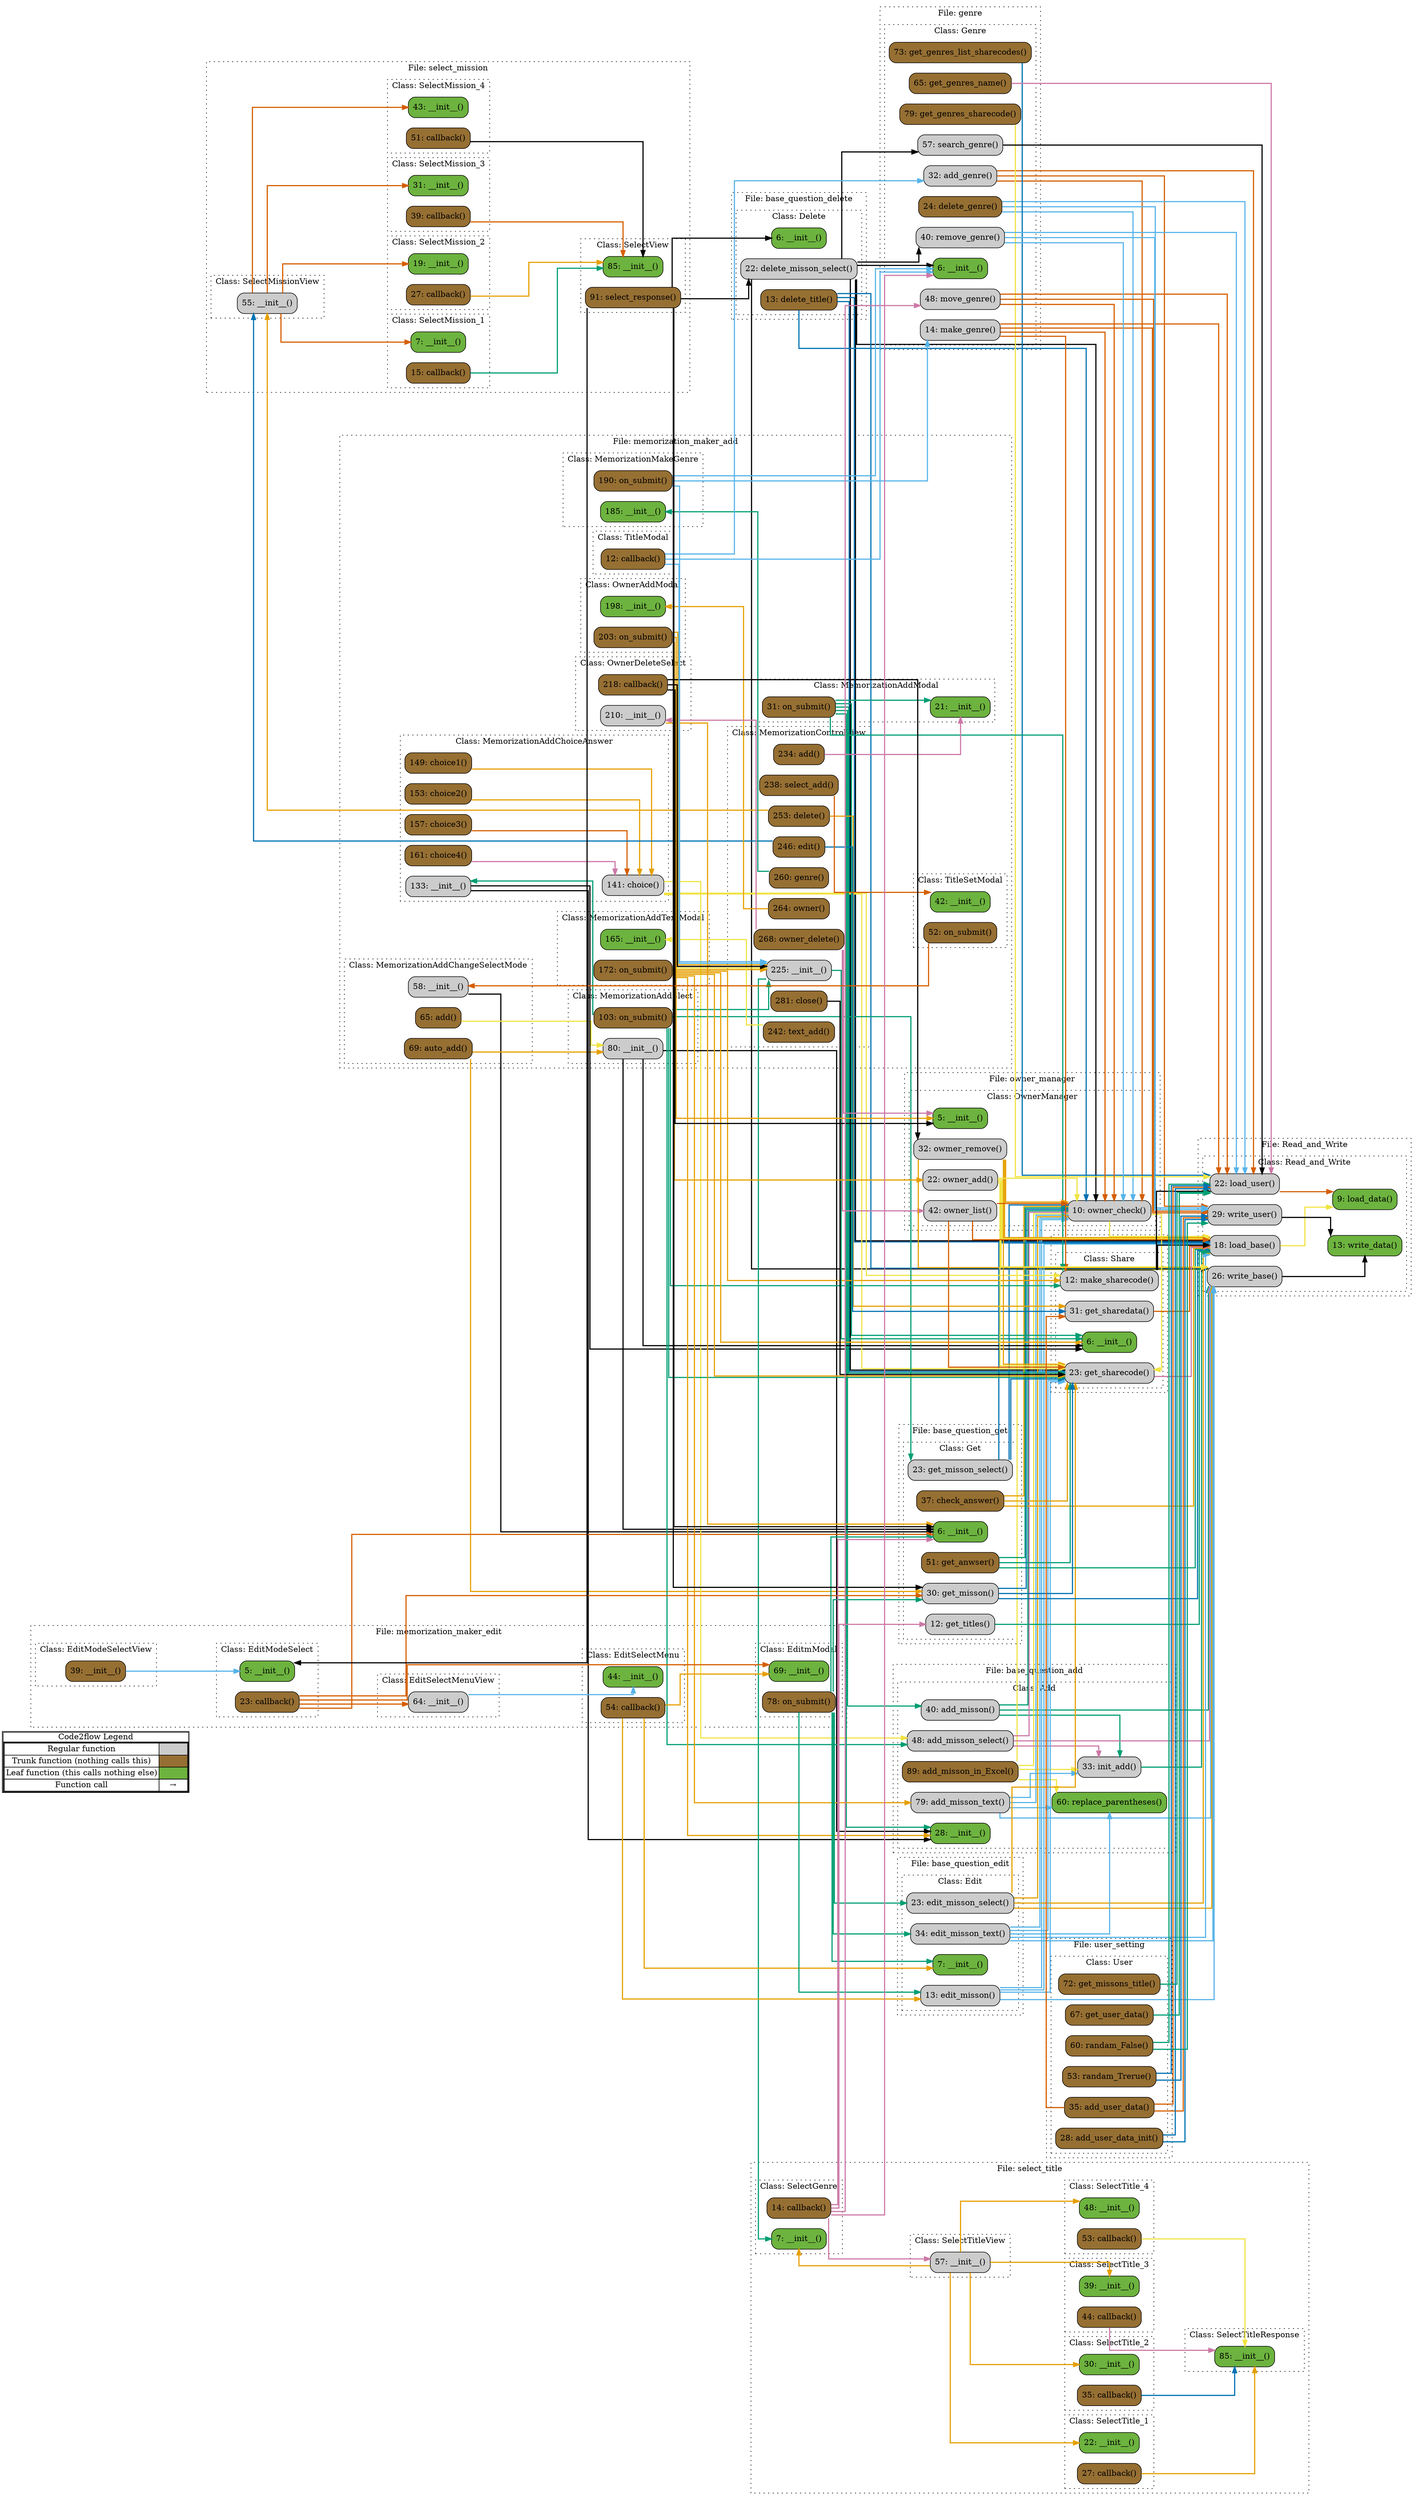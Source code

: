 digraph G {
concentrate=true;
splines="ortho";
rankdir="LR";
subgraph legend{
    rank = min;
    label = "legend";
    Legend [shape=none, margin=0, label = <
        <table cellspacing="0" cellpadding="0" border="1"><tr><td>Code2flow Legend</td></tr><tr><td>
        <table cellspacing="0">
        <tr><td>Regular function</td><td width="50px" bgcolor='#cccccc'></td></tr>
        <tr><td>Trunk function (nothing calls this)</td><td bgcolor='#966F33'></td></tr>
        <tr><td>Leaf function (this calls nothing else)</td><td bgcolor='#6db33f'></td></tr>
        <tr><td>Function call</td><td><font color='black'>&#8594;</font></td></tr>
        </table></td></tr></table>
        >];
}node_6318a224 [label="18: load_base()" name="Read_and_Write::Read_and_Write.load_base" shape="rect" style="rounded,filled" fillcolor="#cccccc" ];
node_fdde7a26 [label="9: load_data()" name="Read_and_Write::Read_and_Write.load_data" shape="rect" style="rounded,filled" fillcolor="#6db33f" ];
node_65ef0396 [label="22: load_user()" name="Read_and_Write::Read_and_Write.load_user" shape="rect" style="rounded,filled" fillcolor="#cccccc" ];
node_926b9bd0 [label="26: write_base()" name="Read_and_Write::Read_and_Write.write_base" shape="rect" style="rounded,filled" fillcolor="#cccccc" ];
node_fdb1b717 [label="13: write_data()" name="Read_and_Write::Read_and_Write.write_data" shape="rect" style="rounded,filled" fillcolor="#6db33f" ];
node_5dbedc28 [label="29: write_user()" name="Read_and_Write::Read_and_Write.write_user" shape="rect" style="rounded,filled" fillcolor="#cccccc" ];
node_e054c6c1 [label="28: __init__()" name="base_question_add::Add.__init__" shape="rect" style="rounded,filled" fillcolor="#6db33f" ];
node_6854b73b [label="40: add_misson()" name="base_question_add::Add.add_misson" shape="rect" style="rounded,filled" fillcolor="#cccccc" ];
node_0a760604 [label="89: add_misson_in_Excel()" name="base_question_add::Add.add_misson_in_Excel" shape="rect" style="rounded,filled" fillcolor="#966F33" ];
node_38c5194f [label="48: add_misson_select()" name="base_question_add::Add.add_misson_select" shape="rect" style="rounded,filled" fillcolor="#cccccc" ];
node_ee6ce812 [label="79: add_misson_text()" name="base_question_add::Add.add_misson_text" shape="rect" style="rounded,filled" fillcolor="#cccccc" ];
node_62334253 [label="33: init_add()" name="base_question_add::Add.init_add" shape="rect" style="rounded,filled" fillcolor="#cccccc" ];
node_9b5f3f89 [label="60: replace_parentheses()" name="base_question_add::Add.replace_parentheses" shape="rect" style="rounded,filled" fillcolor="#6db33f" ];
node_058c292b [label="6: __init__()" name="base_question_delete::Delete.__init__" shape="rect" style="rounded,filled" fillcolor="#6db33f" ];
node_c513c588 [label="22: delete_misson_select()" name="base_question_delete::Delete.delete_misson_select" shape="rect" style="rounded,filled" fillcolor="#cccccc" ];
node_0c520ce5 [label="13: delete_title()" name="base_question_delete::Delete.delete_title" shape="rect" style="rounded,filled" fillcolor="#966F33" ];
node_91a5f71a [label="7: __init__()" name="base_question_edit::Edit.__init__" shape="rect" style="rounded,filled" fillcolor="#6db33f" ];
node_b7b90652 [label="13: edit_misson()" name="base_question_edit::Edit.edit_misson" shape="rect" style="rounded,filled" fillcolor="#cccccc" ];
node_3053cf61 [label="23: edit_misson_select()" name="base_question_edit::Edit.edit_misson_select" shape="rect" style="rounded,filled" fillcolor="#cccccc" ];
node_0ce40a72 [label="34: edit_misson_text()" name="base_question_edit::Edit.edit_misson_text" shape="rect" style="rounded,filled" fillcolor="#cccccc" ];
node_8536e42d [label="6: __init__()" name="base_question_get::Get.__init__" shape="rect" style="rounded,filled" fillcolor="#6db33f" ];
node_0f38f521 [label="37: check_answer()" name="base_question_get::Get.check_answer" shape="rect" style="rounded,filled" fillcolor="#966F33" ];
node_a0d5f8eb [label="51: get_anwser()" name="base_question_get::Get.get_anwser" shape="rect" style="rounded,filled" fillcolor="#966F33" ];
node_8d9053d5 [label="30: get_misson()" name="base_question_get::Get.get_misson" shape="rect" style="rounded,filled" fillcolor="#cccccc" ];
node_bc00673d [label="23: get_misson_select()" name="base_question_get::Get.get_misson_select" shape="rect" style="rounded,filled" fillcolor="#cccccc" ];
node_0bdff853 [label="12: get_titles()" name="base_question_get::Get.get_titles" shape="rect" style="rounded,filled" fillcolor="#cccccc" ];
node_5b934b40 [label="6: __init__()" name="genre::Genre.__init__" shape="rect" style="rounded,filled" fillcolor="#6db33f" ];
node_334c3e8e [label="32: add_genre()" name="genre::Genre.add_genre" shape="rect" style="rounded,filled" fillcolor="#cccccc" ];
node_131f1482 [label="24: delete_genre()" name="genre::Genre.delete_genre" shape="rect" style="rounded,filled" fillcolor="#966F33" ];
node_2b21f885 [label="73: get_genres_list_sharecodes()" name="genre::Genre.get_genres_list_sharecodes" shape="rect" style="rounded,filled" fillcolor="#966F33" ];
node_341e5b9f [label="65: get_genres_name()" name="genre::Genre.get_genres_name" shape="rect" style="rounded,filled" fillcolor="#966F33" ];
node_79b8c17c [label="79: get_genres_sharecode()" name="genre::Genre.get_genres_sharecode" shape="rect" style="rounded,filled" fillcolor="#966F33" ];
node_378c52be [label="14: make_genre()" name="genre::Genre.make_genre" shape="rect" style="rounded,filled" fillcolor="#cccccc" ];
node_668de1f6 [label="48: move_genre()" name="genre::Genre.move_genre" shape="rect" style="rounded,filled" fillcolor="#cccccc" ];
node_ff78a212 [label="40: remove_genre()" name="genre::Genre.remove_genre" shape="rect" style="rounded,filled" fillcolor="#cccccc" ];
node_94c795d8 [label="57: search_genre()" name="genre::Genre.search_genre" shape="rect" style="rounded,filled" fillcolor="#cccccc" ];
node_31d0fa38 [label="58: __init__()" name="memorization_maker_add::MemorizationAddChangeSelectMode.__init__" shape="rect" style="rounded,filled" fillcolor="#cccccc" ];
node_4600fb74 [label="65: add()" name="memorization_maker_add::MemorizationAddChangeSelectMode.add" shape="rect" style="rounded,filled" fillcolor="#966F33" ];
node_999fc4f1 [label="69: auto_add()" name="memorization_maker_add::MemorizationAddChangeSelectMode.auto_add" shape="rect" style="rounded,filled" fillcolor="#966F33" ];
node_49ef1ab8 [label="133: __init__()" name="memorization_maker_add::MemorizationAddChoiceAnswer.__init__" shape="rect" style="rounded,filled" fillcolor="#cccccc" ];
node_d1eee6e4 [label="141: choice()" name="memorization_maker_add::MemorizationAddChoiceAnswer.choice" shape="rect" style="rounded,filled" fillcolor="#cccccc" ];
node_7d20c619 [label="149: choice1()" name="memorization_maker_add::MemorizationAddChoiceAnswer.choice1" shape="rect" style="rounded,filled" fillcolor="#966F33" ];
node_107ce499 [label="153: choice2()" name="memorization_maker_add::MemorizationAddChoiceAnswer.choice2" shape="rect" style="rounded,filled" fillcolor="#966F33" ];
node_60ba2b7e [label="157: choice3()" name="memorization_maker_add::MemorizationAddChoiceAnswer.choice3" shape="rect" style="rounded,filled" fillcolor="#966F33" ];
node_b712f07f [label="161: choice4()" name="memorization_maker_add::MemorizationAddChoiceAnswer.choice4" shape="rect" style="rounded,filled" fillcolor="#966F33" ];
node_575c21dc [label="21: __init__()" name="memorization_maker_add::MemorizationAddModal.__init__" shape="rect" style="rounded,filled" fillcolor="#6db33f" ];
node_8cf5da5b [label="31: on_submit()" name="memorization_maker_add::MemorizationAddModal.on_submit" shape="rect" style="rounded,filled" fillcolor="#966F33" ];
node_f494e9a0 [label="80: __init__()" name="memorization_maker_add::MemorizationAddSlect.__init__" shape="rect" style="rounded,filled" fillcolor="#cccccc" ];
node_96ea79f3 [label="103: on_submit()" name="memorization_maker_add::MemorizationAddSlect.on_submit" shape="rect" style="rounded,filled" fillcolor="#966F33" ];
node_673c2164 [label="165: __init__()" name="memorization_maker_add::MemorizationAddTextModal.__init__" shape="rect" style="rounded,filled" fillcolor="#6db33f" ];
node_82bef8e1 [label="172: on_submit()" name="memorization_maker_add::MemorizationAddTextModal.on_submit" shape="rect" style="rounded,filled" fillcolor="#966F33" ];
node_8246bd93 [label="225: __init__()" name="memorization_maker_add::MemorizationControlView.__init__" shape="rect" style="rounded,filled" fillcolor="#cccccc" ];
node_4b737ef7 [label="234: add()" name="memorization_maker_add::MemorizationControlView.add" shape="rect" style="rounded,filled" fillcolor="#966F33" ];
node_4029bc18 [label="281: close()" name="memorization_maker_add::MemorizationControlView.close" shape="rect" style="rounded,filled" fillcolor="#966F33" ];
node_52b26a39 [label="253: delete()" name="memorization_maker_add::MemorizationControlView.delete" shape="rect" style="rounded,filled" fillcolor="#966F33" ];
node_68bd284d [label="246: edit()" name="memorization_maker_add::MemorizationControlView.edit" shape="rect" style="rounded,filled" fillcolor="#966F33" ];
node_47c2cd9b [label="260: genre()" name="memorization_maker_add::MemorizationControlView.genre" shape="rect" style="rounded,filled" fillcolor="#966F33" ];
node_022b18e1 [label="264: owner()" name="memorization_maker_add::MemorizationControlView.owner" shape="rect" style="rounded,filled" fillcolor="#966F33" ];
node_38ba1a47 [label="268: owner_delete()" name="memorization_maker_add::MemorizationControlView.owner_delete" shape="rect" style="rounded,filled" fillcolor="#966F33" ];
node_fdfd3bde [label="238: select_add()" name="memorization_maker_add::MemorizationControlView.select_add" shape="rect" style="rounded,filled" fillcolor="#966F33" ];
node_ba539aa4 [label="242: text_add()" name="memorization_maker_add::MemorizationControlView.text_add" shape="rect" style="rounded,filled" fillcolor="#966F33" ];
node_8045e53e [label="185: __init__()" name="memorization_maker_add::MemorizationMakeGenre.__init__" shape="rect" style="rounded,filled" fillcolor="#6db33f" ];
node_ff9465aa [label="190: on_submit()" name="memorization_maker_add::MemorizationMakeGenre.on_submit" shape="rect" style="rounded,filled" fillcolor="#966F33" ];
node_07821387 [label="198: __init__()" name="memorization_maker_add::OwnerAddModal.__init__" shape="rect" style="rounded,filled" fillcolor="#6db33f" ];
node_f5d0e4e1 [label="203: on_submit()" name="memorization_maker_add::OwnerAddModal.on_submit" shape="rect" style="rounded,filled" fillcolor="#966F33" ];
node_87022439 [label="210: __init__()" name="memorization_maker_add::OwnerDeleteSelect.__init__" shape="rect" style="rounded,filled" fillcolor="#cccccc" ];
node_0397eca0 [label="218: callback()" name="memorization_maker_add::OwnerDeleteSelect.callback" shape="rect" style="rounded,filled" fillcolor="#966F33" ];
node_641620a2 [label="12: callback()" name="memorization_maker_add::TitleModal.callback" shape="rect" style="rounded,filled" fillcolor="#966F33" ];
node_f9173107 [label="42: __init__()" name="memorization_maker_add::TitleSetModal.__init__" shape="rect" style="rounded,filled" fillcolor="#6db33f" ];
node_d2fa5256 [label="52: on_submit()" name="memorization_maker_add::TitleSetModal.on_submit" shape="rect" style="rounded,filled" fillcolor="#966F33" ];
node_b142d426 [label="5: __init__()" name="memorization_maker_edit::EditModeSelect.__init__" shape="rect" style="rounded,filled" fillcolor="#6db33f" ];
node_459dadde [label="23: callback()" name="memorization_maker_edit::EditModeSelect.callback" shape="rect" style="rounded,filled" fillcolor="#966F33" ];
node_548f0a82 [label="39: __init__()" name="memorization_maker_edit::EditModeSelectView.__init__" shape="rect" style="rounded,filled" fillcolor="#966F33" ];
node_805964db [label="44: __init__()" name="memorization_maker_edit::EditSelectMenu.__init__" shape="rect" style="rounded,filled" fillcolor="#6db33f" ];
node_742a4011 [label="54: callback()" name="memorization_maker_edit::EditSelectMenu.callback" shape="rect" style="rounded,filled" fillcolor="#966F33" ];
node_0688b9f2 [label="64: __init__()" name="memorization_maker_edit::EditSelectMenuView.__init__" shape="rect" style="rounded,filled" fillcolor="#cccccc" ];
node_903db730 [label="69: __init__()" name="memorization_maker_edit::EditmModal.__init__" shape="rect" style="rounded,filled" fillcolor="#6db33f" ];
node_76c541d3 [label="78: on_submit()" name="memorization_maker_edit::EditmModal.on_submit" shape="rect" style="rounded,filled" fillcolor="#966F33" ];
node_89d47b7a [label="5: __init__()" name="owner_manager::OwnerManager.__init__" shape="rect" style="rounded,filled" fillcolor="#6db33f" ];
node_da1ea059 [label="32: owmer_remove()" name="owner_manager::OwnerManager.owmer_remove" shape="rect" style="rounded,filled" fillcolor="#cccccc" ];
node_4766bd0c [label="22: owner_add()" name="owner_manager::OwnerManager.owner_add" shape="rect" style="rounded,filled" fillcolor="#cccccc" ];
node_a123592c [label="10: owner_check()" name="owner_manager::OwnerManager.owner_check" shape="rect" style="rounded,filled" fillcolor="#cccccc" ];
node_94e8b21e [label="42: owner_list()" name="owner_manager::OwnerManager.owner_list" shape="rect" style="rounded,filled" fillcolor="#cccccc" ];
node_51b1ca5e [label="55: __init__()" name="select_mission::SelectMissionView.__init__" shape="rect" style="rounded,filled" fillcolor="#cccccc" ];
node_31647c80 [label="7: __init__()" name="select_mission::SelectMission_1.__init__" shape="rect" style="rounded,filled" fillcolor="#6db33f" ];
node_c054141b [label="15: callback()" name="select_mission::SelectMission_1.callback" shape="rect" style="rounded,filled" fillcolor="#966F33" ];
node_8e99d826 [label="19: __init__()" name="select_mission::SelectMission_2.__init__" shape="rect" style="rounded,filled" fillcolor="#6db33f" ];
node_99960701 [label="27: callback()" name="select_mission::SelectMission_2.callback" shape="rect" style="rounded,filled" fillcolor="#966F33" ];
node_39bb521d [label="31: __init__()" name="select_mission::SelectMission_3.__init__" shape="rect" style="rounded,filled" fillcolor="#6db33f" ];
node_ffadecd6 [label="39: callback()" name="select_mission::SelectMission_3.callback" shape="rect" style="rounded,filled" fillcolor="#966F33" ];
node_84dd1f82 [label="43: __init__()" name="select_mission::SelectMission_4.__init__" shape="rect" style="rounded,filled" fillcolor="#6db33f" ];
node_951bc6d0 [label="51: callback()" name="select_mission::SelectMission_4.callback" shape="rect" style="rounded,filled" fillcolor="#966F33" ];
node_49b37324 [label="85: __init__()" name="select_mission::SelectView.__init__" shape="rect" style="rounded,filled" fillcolor="#6db33f" ];
node_89d01410 [label="91: select_response()" name="select_mission::SelectView.select_response" shape="rect" style="rounded,filled" fillcolor="#966F33" ];
node_579fc986 [label="7: __init__()" name="select_title::SelectGenre.__init__" shape="rect" style="rounded,filled" fillcolor="#6db33f" ];
node_f56bd447 [label="14: callback()" name="select_title::SelectGenre.callback" shape="rect" style="rounded,filled" fillcolor="#966F33" ];
node_09e12c0f [label="85: __init__()" name="select_title::SelectTitleResponse.__init__" shape="rect" style="rounded,filled" fillcolor="#6db33f" ];
node_b3755aa9 [label="57: __init__()" name="select_title::SelectTitleView.__init__" shape="rect" style="rounded,filled" fillcolor="#cccccc" ];
node_9b655d86 [label="22: __init__()" name="select_title::SelectTitle_1.__init__" shape="rect" style="rounded,filled" fillcolor="#6db33f" ];
node_0719ec41 [label="27: callback()" name="select_title::SelectTitle_1.callback" shape="rect" style="rounded,filled" fillcolor="#966F33" ];
node_4eb0be07 [label="30: __init__()" name="select_title::SelectTitle_2.__init__" shape="rect" style="rounded,filled" fillcolor="#6db33f" ];
node_6322b3cd [label="35: callback()" name="select_title::SelectTitle_2.callback" shape="rect" style="rounded,filled" fillcolor="#966F33" ];
node_7c157823 [label="39: __init__()" name="select_title::SelectTitle_3.__init__" shape="rect" style="rounded,filled" fillcolor="#6db33f" ];
node_8c65612f [label="44: callback()" name="select_title::SelectTitle_3.callback" shape="rect" style="rounded,filled" fillcolor="#966F33" ];
node_aebde5d0 [label="48: __init__()" name="select_title::SelectTitle_4.__init__" shape="rect" style="rounded,filled" fillcolor="#6db33f" ];
node_2efc9b3c [label="53: callback()" name="select_title::SelectTitle_4.callback" shape="rect" style="rounded,filled" fillcolor="#966F33" ];
node_bc57a72a [label="6: __init__()" name="share::Share.__init__" shape="rect" style="rounded,filled" fillcolor="#6db33f" ];
node_952e568f [label="23: get_sharecode()" name="share::Share.get_sharecode" shape="rect" style="rounded,filled" fillcolor="#cccccc" ];
node_8d967f6e [label="31: get_sharedata()" name="share::Share.get_sharedata" shape="rect" style="rounded,filled" fillcolor="#cccccc" ];
node_2f293168 [label="12: make_sharecode()" name="share::Share.make_sharecode" shape="rect" style="rounded,filled" fillcolor="#cccccc" ];
node_2da58f36 [label="35: add_user_data()" name="user_setting::User.add_user_data" shape="rect" style="rounded,filled" fillcolor="#966F33" ];
node_8626ae75 [label="28: add_user_data_init()" name="user_setting::User.add_user_data_init" shape="rect" style="rounded,filled" fillcolor="#966F33" ];
node_b9bc5bd3 [label="72: get_missons_title()" name="user_setting::User.get_missons_title" shape="rect" style="rounded,filled" fillcolor="#966F33" ];
node_48725463 [label="67: get_user_data()" name="user_setting::User.get_user_data" shape="rect" style="rounded,filled" fillcolor="#966F33" ];
node_589d243b [label="60: randam_False()" name="user_setting::User.randam_False" shape="rect" style="rounded,filled" fillcolor="#966F33" ];
node_f7de47b5 [label="53: randam_Trerue()" name="user_setting::User.randam_Trerue" shape="rect" style="rounded,filled" fillcolor="#966F33" ];
node_6318a224 -> node_fdde7a26 [color="#F0E442" penwidth="2"];
node_65ef0396 -> node_fdde7a26 [color="#D55E00" penwidth="2"];
node_926b9bd0 -> node_fdb1b717 [color="#000000" penwidth="2"];
node_5dbedc28 -> node_fdb1b717 [color="#000000" penwidth="2"];
node_6854b73b -> node_926b9bd0 [color="#009E73" penwidth="2"];
node_6854b73b -> node_62334253 [color="#009E73" penwidth="2"];
node_6854b73b -> node_a123592c [color="#009E73" penwidth="2"];
node_0a760604 -> node_926b9bd0 [color="#F0E442" penwidth="2"];
node_0a760604 -> node_62334253 [color="#F0E442" penwidth="2"];
node_0a760604 -> node_9b5f3f89 [color="#F0E442" penwidth="2"];
node_0a760604 -> node_a123592c [color="#F0E442" penwidth="2"];
node_38c5194f -> node_926b9bd0 [color="#CC79A7" penwidth="2"];
node_38c5194f -> node_926b9bd0 [color="#CC79A7" penwidth="2"];
node_38c5194f -> node_62334253 [color="#CC79A7" penwidth="2"];
node_38c5194f -> node_a123592c [color="#CC79A7" penwidth="2"];
node_ee6ce812 -> node_926b9bd0 [color="#56B4E9" penwidth="2"];
node_ee6ce812 -> node_62334253 [color="#56B4E9" penwidth="2"];
node_ee6ce812 -> node_9b5f3f89 [color="#56B4E9" penwidth="2"];
node_ee6ce812 -> node_a123592c [color="#56B4E9" penwidth="2"];
node_62334253 -> node_6318a224 [color="#009E73" penwidth="2"];
node_c513c588 -> node_6318a224 [color="#000000" penwidth="2"];
node_c513c588 -> node_926b9bd0 [color="#000000" penwidth="2"];
node_c513c588 -> node_5b934b40 [color="#000000" penwidth="2"];
node_c513c588 -> node_ff78a212 [color="#000000" penwidth="2"];
node_c513c588 -> node_94c795d8 [color="#000000" penwidth="2"];
node_c513c588 -> node_a123592c [color="#000000" penwidth="2"];
node_c513c588 -> node_952e568f [color="#000000" penwidth="2"];
node_0c520ce5 -> node_6318a224 [color="#0072B2" penwidth="2"];
node_0c520ce5 -> node_926b9bd0 [color="#0072B2" penwidth="2"];
node_0c520ce5 -> node_a123592c [color="#0072B2" penwidth="2"];
node_0c520ce5 -> node_952e568f [color="#0072B2" penwidth="2"];
node_b7b90652 -> node_6318a224 [color="#56B4E9" penwidth="2"];
node_b7b90652 -> node_926b9bd0 [color="#56B4E9" penwidth="2"];
node_b7b90652 -> node_a123592c [color="#56B4E9" penwidth="2"];
node_b7b90652 -> node_952e568f [color="#56B4E9" penwidth="2"];
node_3053cf61 -> node_6318a224 [color="#E69F00" penwidth="2"];
node_3053cf61 -> node_926b9bd0 [color="#E69F00" penwidth="2"];
node_3053cf61 -> node_a123592c [color="#E69F00" penwidth="2"];
node_3053cf61 -> node_952e568f [color="#E69F00" penwidth="2"];
node_0ce40a72 -> node_6318a224 [color="#56B4E9" penwidth="2"];
node_0ce40a72 -> node_926b9bd0 [color="#56B4E9" penwidth="2"];
node_0ce40a72 -> node_9b5f3f89 [color="#56B4E9" penwidth="2"];
node_0ce40a72 -> node_a123592c [color="#56B4E9" penwidth="2"];
node_0ce40a72 -> node_952e568f [color="#56B4E9" penwidth="2"];
node_0f38f521 -> node_6318a224 [color="#E69F00" penwidth="2"];
node_0f38f521 -> node_a123592c [color="#E69F00" penwidth="2"];
node_0f38f521 -> node_952e568f [color="#E69F00" penwidth="2"];
node_a0d5f8eb -> node_6318a224 [color="#009E73" penwidth="2"];
node_a0d5f8eb -> node_a123592c [color="#009E73" penwidth="2"];
node_a0d5f8eb -> node_952e568f [color="#009E73" penwidth="2"];
node_8d9053d5 -> node_6318a224 [color="#0072B2" penwidth="2"];
node_8d9053d5 -> node_a123592c [color="#0072B2" penwidth="2"];
node_8d9053d5 -> node_952e568f [color="#0072B2" penwidth="2"];
node_bc00673d -> node_6318a224 [color="#0072B2" penwidth="2"];
node_bc00673d -> node_a123592c [color="#0072B2" penwidth="2"];
node_bc00673d -> node_952e568f [color="#0072B2" penwidth="2"];
node_0bdff853 -> node_6318a224 [color="#009E73" penwidth="2"];
node_334c3e8e -> node_65ef0396 [color="#D55E00" penwidth="2"];
node_334c3e8e -> node_5dbedc28 [color="#D55E00" penwidth="2"];
node_334c3e8e -> node_a123592c [color="#D55E00" penwidth="2"];
node_131f1482 -> node_65ef0396 [color="#56B4E9" penwidth="2"];
node_131f1482 -> node_5dbedc28 [color="#56B4E9" penwidth="2"];
node_131f1482 -> node_a123592c [color="#56B4E9" penwidth="2"];
node_2b21f885 -> node_65ef0396 [color="#0072B2" penwidth="2"];
node_341e5b9f -> node_65ef0396 [color="#CC79A7" penwidth="2"];
node_79b8c17c -> node_65ef0396 [color="#F0E442" penwidth="2"];
node_378c52be -> node_65ef0396 [color="#D55E00" penwidth="2"];
node_378c52be -> node_5dbedc28 [color="#D55E00" penwidth="2"];
node_378c52be -> node_a123592c [color="#D55E00" penwidth="2"];
node_378c52be -> node_2f293168 [color="#D55E00" penwidth="2"];
node_378c52be -> node_2f293168 [color="#D55E00" penwidth="2"];
node_668de1f6 -> node_65ef0396 [color="#D55E00" penwidth="2"];
node_668de1f6 -> node_5dbedc28 [color="#D55E00" penwidth="2"];
node_668de1f6 -> node_a123592c [color="#D55E00" penwidth="2"];
node_ff78a212 -> node_65ef0396 [color="#56B4E9" penwidth="2"];
node_ff78a212 -> node_5dbedc28 [color="#56B4E9" penwidth="2"];
node_ff78a212 -> node_a123592c [color="#56B4E9" penwidth="2"];
node_94c795d8 -> node_65ef0396 [color="#000000" penwidth="2"];
node_31d0fa38 -> node_8536e42d [color="#000000" penwidth="2"];
node_4600fb74 -> node_f494e9a0 [color="#F0E442" penwidth="2"];
node_999fc4f1 -> node_8d9053d5 [color="#E69F00" penwidth="2"];
node_999fc4f1 -> node_f494e9a0 [color="#E69F00" penwidth="2"];
node_49ef1ab8 -> node_e054c6c1 [color="#000000" penwidth="2"];
node_49ef1ab8 -> node_bc57a72a [color="#000000" penwidth="2"];
node_d1eee6e4 -> node_38c5194f [color="#F0E442" penwidth="2"];
node_d1eee6e4 -> node_8246bd93 [color="#F0E442" penwidth="2"];
node_d1eee6e4 -> node_952e568f [color="#F0E442" penwidth="2"];
node_d1eee6e4 -> node_2f293168 [color="#F0E442" penwidth="2"];
node_7d20c619 -> node_d1eee6e4 [color="#E69F00" penwidth="2"];
node_107ce499 -> node_d1eee6e4 [color="#E69F00" penwidth="2"];
node_60ba2b7e -> node_d1eee6e4 [color="#D55E00" penwidth="2"];
node_b712f07f -> node_d1eee6e4 [color="#CC79A7" penwidth="2"];
node_8cf5da5b -> node_e054c6c1 [color="#009E73" penwidth="2"];
node_8cf5da5b -> node_6854b73b [color="#009E73" penwidth="2"];
node_8cf5da5b -> node_575c21dc [color="#009E73" penwidth="2"];
node_8cf5da5b -> node_bc57a72a [color="#009E73" penwidth="2"];
node_8cf5da5b -> node_952e568f [color="#009E73" penwidth="2"];
node_8cf5da5b -> node_2f293168 [color="#009E73" penwidth="2"];
node_f494e9a0 -> node_e054c6c1 [color="#000000" penwidth="2"];
node_f494e9a0 -> node_8536e42d [color="#000000" penwidth="2"];
node_f494e9a0 -> node_bc57a72a [color="#000000" penwidth="2"];
node_96ea79f3 -> node_38c5194f [color="#009E73" penwidth="2"];
node_96ea79f3 -> node_bc00673d [color="#009E73" penwidth="2"];
node_96ea79f3 -> node_49ef1ab8 [color="#009E73" penwidth="2"];
node_96ea79f3 -> node_8246bd93 [color="#009E73" penwidth="2"];
node_96ea79f3 -> node_952e568f [color="#009E73" penwidth="2"];
node_96ea79f3 -> node_2f293168 [color="#009E73" penwidth="2"];
node_82bef8e1 -> node_e054c6c1 [color="#E69F00" penwidth="2"];
node_82bef8e1 -> node_ee6ce812 [color="#E69F00" penwidth="2"];
node_82bef8e1 -> node_8246bd93 [color="#E69F00" penwidth="2"];
node_82bef8e1 -> node_8246bd93 [color="#E69F00" penwidth="2"];
node_82bef8e1 -> node_bc57a72a [color="#E69F00" penwidth="2"];
node_82bef8e1 -> node_952e568f [color="#E69F00" penwidth="2"];
node_82bef8e1 -> node_2f293168 [color="#E69F00" penwidth="2"];
node_8246bd93 -> node_579fc986 [color="#009E73" penwidth="2"];
node_8246bd93 -> node_bc57a72a [color="#009E73" penwidth="2"];
node_4b737ef7 -> node_575c21dc [color="#CC79A7" penwidth="2"];
node_4029bc18 -> node_952e568f [color="#000000" penwidth="2"];
node_52b26a39 -> node_51b1ca5e [color="#E69F00" penwidth="2"];
node_52b26a39 -> node_8d967f6e [color="#E69F00" penwidth="2"];
node_68bd284d -> node_51b1ca5e [color="#0072B2" penwidth="2"];
node_68bd284d -> node_8d967f6e [color="#0072B2" penwidth="2"];
node_47c2cd9b -> node_8045e53e [color="#009E73" penwidth="2"];
node_022b18e1 -> node_07821387 [color="#E69F00" penwidth="2"];
node_38ba1a47 -> node_87022439 [color="#CC79A7" penwidth="2"];
node_38ba1a47 -> node_89d47b7a [color="#CC79A7" penwidth="2"];
node_38ba1a47 -> node_94e8b21e [color="#CC79A7" penwidth="2"];
node_fdfd3bde -> node_f9173107 [color="#D55E00" penwidth="2"];
node_ba539aa4 -> node_673c2164 [color="#F0E442" penwidth="2"];
node_ff9465aa -> node_5b934b40 [color="#56B4E9" penwidth="2"];
node_ff9465aa -> node_378c52be [color="#56B4E9" penwidth="2"];
node_ff9465aa -> node_8246bd93 [color="#56B4E9" penwidth="2"];
node_f5d0e4e1 -> node_8246bd93 [color="#E69F00" penwidth="2"];
node_f5d0e4e1 -> node_89d47b7a [color="#E69F00" penwidth="2"];
node_f5d0e4e1 -> node_4766bd0c [color="#E69F00" penwidth="2"];
node_87022439 -> node_8536e42d [color="#E69F00" penwidth="2"];
node_0397eca0 -> node_8246bd93 [color="#000000" penwidth="2"];
node_0397eca0 -> node_89d47b7a [color="#000000" penwidth="2"];
node_0397eca0 -> node_da1ea059 [color="#000000" penwidth="2"];
node_641620a2 -> node_5b934b40 [color="#56B4E9" penwidth="2"];
node_641620a2 -> node_334c3e8e [color="#56B4E9" penwidth="2"];
node_641620a2 -> node_8246bd93 [color="#56B4E9" penwidth="2"];
node_d2fa5256 -> node_31d0fa38 [color="#D55E00" penwidth="2"];
node_459dadde -> node_8536e42d [color="#D55E00" penwidth="2"];
node_459dadde -> node_8d9053d5 [color="#D55E00" penwidth="2"];
node_459dadde -> node_0688b9f2 [color="#D55E00" penwidth="2"];
node_459dadde -> node_0688b9f2 [color="#D55E00" penwidth="2"];
node_459dadde -> node_903db730 [color="#D55E00" penwidth="2"];
node_459dadde -> node_903db730 [color="#D55E00" penwidth="2"];
node_459dadde -> node_903db730 [color="#D55E00" penwidth="2"];
node_548f0a82 -> node_b142d426 [color="#56B4E9" penwidth="2"];
node_742a4011 -> node_91a5f71a [color="#E69F00" penwidth="2"];
node_742a4011 -> node_b7b90652 [color="#E69F00" penwidth="2"];
node_742a4011 -> node_903db730 [color="#E69F00" penwidth="2"];
node_0688b9f2 -> node_805964db [color="#56B4E9" penwidth="2"];
node_76c541d3 -> node_91a5f71a [color="#009E73" penwidth="2"];
node_76c541d3 -> node_91a5f71a [color="#009E73" penwidth="2"];
node_76c541d3 -> node_91a5f71a [color="#009E73" penwidth="2"];
node_76c541d3 -> node_91a5f71a [color="#009E73" penwidth="2"];
node_76c541d3 -> node_b7b90652 [color="#009E73" penwidth="2"];
node_76c541d3 -> node_b7b90652 [color="#009E73" penwidth="2"];
node_76c541d3 -> node_3053cf61 [color="#009E73" penwidth="2"];
node_76c541d3 -> node_0ce40a72 [color="#009E73" penwidth="2"];
node_76c541d3 -> node_8536e42d [color="#009E73" penwidth="2"];
node_76c541d3 -> node_8d9053d5 [color="#009E73" penwidth="2"];
node_da1ea059 -> node_6318a224 [color="#E69F00" penwidth="2"];
node_da1ea059 -> node_926b9bd0 [color="#E69F00" penwidth="2"];
node_da1ea059 -> node_a123592c [color="#E69F00" penwidth="2"];
node_da1ea059 -> node_952e568f [color="#E69F00" penwidth="2"];
node_4766bd0c -> node_6318a224 [color="#F0E442" penwidth="2"];
node_4766bd0c -> node_926b9bd0 [color="#F0E442" penwidth="2"];
node_4766bd0c -> node_a123592c [color="#F0E442" penwidth="2"];
node_4766bd0c -> node_952e568f [color="#F0E442" penwidth="2"];
node_a123592c -> node_6318a224 [color="#F0E442" penwidth="2"];
node_a123592c -> node_952e568f [color="#F0E442" penwidth="2"];
node_94e8b21e -> node_6318a224 [color="#D55E00" penwidth="2"];
node_94e8b21e -> node_a123592c [color="#D55E00" penwidth="2"];
node_94e8b21e -> node_952e568f [color="#D55E00" penwidth="2"];
node_51b1ca5e -> node_31647c80 [color="#D55E00" penwidth="2"];
node_51b1ca5e -> node_8e99d826 [color="#D55E00" penwidth="2"];
node_51b1ca5e -> node_39bb521d [color="#D55E00" penwidth="2"];
node_51b1ca5e -> node_84dd1f82 [color="#D55E00" penwidth="2"];
node_c054141b -> node_49b37324 [color="#009E73" penwidth="2"];
node_99960701 -> node_49b37324 [color="#E69F00" penwidth="2"];
node_ffadecd6 -> node_49b37324 [color="#D55E00" penwidth="2"];
node_951bc6d0 -> node_49b37324 [color="#000000" penwidth="2"];
node_89d01410 -> node_058c292b [color="#000000" penwidth="2"];
node_89d01410 -> node_c513c588 [color="#000000" penwidth="2"];
node_89d01410 -> node_8536e42d [color="#000000" penwidth="2"];
node_89d01410 -> node_8d9053d5 [color="#000000" penwidth="2"];
node_89d01410 -> node_b142d426 [color="#000000" penwidth="2"];
node_f56bd447 -> node_8536e42d [color="#CC79A7" penwidth="2"];
node_f56bd447 -> node_0bdff853 [color="#CC79A7" penwidth="2"];
node_f56bd447 -> node_5b934b40 [color="#CC79A7" penwidth="2"];
node_f56bd447 -> node_668de1f6 [color="#CC79A7" penwidth="2"];
node_f56bd447 -> node_b3755aa9 [color="#CC79A7" penwidth="2"];
node_b3755aa9 -> node_579fc986 [color="#E69F00" penwidth="2"];
node_b3755aa9 -> node_9b655d86 [color="#E69F00" penwidth="2"];
node_b3755aa9 -> node_4eb0be07 [color="#E69F00" penwidth="2"];
node_b3755aa9 -> node_7c157823 [color="#E69F00" penwidth="2"];
node_b3755aa9 -> node_aebde5d0 [color="#E69F00" penwidth="2"];
node_0719ec41 -> node_09e12c0f [color="#E69F00" penwidth="2"];
node_6322b3cd -> node_09e12c0f [color="#0072B2" penwidth="2"];
node_8c65612f -> node_09e12c0f [color="#CC79A7" penwidth="2"];
node_2efc9b3c -> node_09e12c0f [color="#F0E442" penwidth="2"];
node_952e568f -> node_6318a224 [color="#CC79A7" penwidth="2"];
node_952e568f -> node_a123592c [color="#CC79A7" penwidth="2"];
node_8d967f6e -> node_6318a224 [color="#D55E00" penwidth="2"];
node_2f293168 -> node_6318a224 [color="#000000" penwidth="2"];
node_2f293168 -> node_65ef0396 [color="#000000" penwidth="2"];
node_2da58f36 -> node_65ef0396 [color="#D55E00" penwidth="2"];
node_2da58f36 -> node_5dbedc28 [color="#D55E00" penwidth="2"];
node_2da58f36 -> node_8d967f6e [color="#D55E00" penwidth="2"];
node_8626ae75 -> node_65ef0396 [color="#0072B2" penwidth="2"];
node_8626ae75 -> node_5dbedc28 [color="#0072B2" penwidth="2"];
node_b9bc5bd3 -> node_65ef0396 [color="#009E73" penwidth="2"];
node_48725463 -> node_65ef0396 [color="#009E73" penwidth="2"];
node_589d243b -> node_65ef0396 [color="#009E73" penwidth="2"];
node_589d243b -> node_5dbedc28 [color="#009E73" penwidth="2"];
node_f7de47b5 -> node_65ef0396 [color="#0072B2" penwidth="2"];
node_f7de47b5 -> node_5dbedc28 [color="#0072B2" penwidth="2"];
subgraph cluster_683127fa {
    label="File: Read_and_Write";
    name="Read_and_Write";
    style="filled";
    graph[style=dotted];
    subgraph cluster_2e1adb3c {
        node_fdde7a26 node_fdb1b717 node_6318a224 node_65ef0396 node_926b9bd0 node_5dbedc28;
        label="Class: Read_and_Write";
        name="Read_and_Write";
        style="filled";
        graph[style=dotted];
    };
};
subgraph cluster_fe425a68 {
    label="File: base_question_add";
    name="base_question_add";
    style="filled";
    graph[style=dotted];
    subgraph cluster_48a4a4b4 {
        node_e054c6c1 node_62334253 node_6854b73b node_38c5194f node_9b5f3f89 node_ee6ce812 node_0a760604;
        label="Class: Add";
        name="Add";
        style="filled";
        graph[style=dotted];
    };
};
subgraph cluster_fbeeffbd {
    label="File: base_question_delete";
    name="base_question_delete";
    style="filled";
    graph[style=dotted];
    subgraph cluster_d0582585 {
        node_058c292b node_0c520ce5 node_c513c588;
        label="Class: Delete";
        name="Delete";
        style="filled";
        graph[style=dotted];
    };
};
subgraph cluster_43a54a6f {
    label="File: base_question_edit";
    name="base_question_edit";
    style="filled";
    graph[style=dotted];
    subgraph cluster_c68eec8e {
        node_91a5f71a node_b7b90652 node_3053cf61 node_0ce40a72;
        label="Class: Edit";
        name="Edit";
        style="filled";
        graph[style=dotted];
    };
};
subgraph cluster_b6d51386 {
    label="File: base_question_get";
    name="base_question_get";
    style="filled";
    graph[style=dotted];
    subgraph cluster_54ba34a8 {
        node_8536e42d node_0bdff853 node_bc00673d node_8d9053d5 node_0f38f521 node_a0d5f8eb;
        label="Class: Get";
        name="Get";
        style="filled";
        graph[style=dotted];
    };
};
subgraph cluster_5ecb77e4 {
    label="File: genre";
    name="genre";
    style="filled";
    graph[style=dotted];
    subgraph cluster_f8de3faa {
        node_5b934b40 node_378c52be node_131f1482 node_334c3e8e node_ff78a212 node_668de1f6 node_94c795d8 node_341e5b9f node_2b21f885 node_79b8c17c;
        label="Class: Genre";
        name="Genre";
        style="filled";
        graph[style=dotted];
    };
};
subgraph cluster_9f575a01 {
    label="File: memorization_maker_add";
    name="memorization_maker_add";
    style="filled";
    graph[style=dotted];
    subgraph cluster_cd0c5dfc {
        node_641620a2;
        label="Class: TitleModal";
        name="TitleModal";
        style="filled";
        graph[style=dotted];
    };
    subgraph cluster_7dc5de26 {
        node_575c21dc node_8cf5da5b;
        label="Class: MemorizationAddModal";
        name="MemorizationAddModal";
        style="filled";
        graph[style=dotted];
    };
    subgraph cluster_c1d63e69 {
        node_f9173107 node_d2fa5256;
        label="Class: TitleSetModal";
        name="TitleSetModal";
        style="filled";
        graph[style=dotted];
    };
    subgraph cluster_97b93068 {
        node_31d0fa38 node_4600fb74 node_999fc4f1;
        label="Class: MemorizationAddChangeSelectMode";
        name="MemorizationAddChangeSelectMode";
        style="filled";
        graph[style=dotted];
    };
    subgraph cluster_3fefbf8b {
        node_f494e9a0 node_96ea79f3;
        label="Class: MemorizationAddSlect";
        name="MemorizationAddSlect";
        style="filled";
        graph[style=dotted];
    };
    subgraph cluster_c6ca51e0 {
        node_49ef1ab8 node_d1eee6e4 node_7d20c619 node_107ce499 node_60ba2b7e node_b712f07f;
        label="Class: MemorizationAddChoiceAnswer";
        name="MemorizationAddChoiceAnswer";
        style="filled";
        graph[style=dotted];
    };
    subgraph cluster_59311c14 {
        node_673c2164 node_82bef8e1;
        label="Class: MemorizationAddTextModal";
        name="MemorizationAddTextModal";
        style="filled";
        graph[style=dotted];
    };
    subgraph cluster_da7a55fe {
        node_8045e53e node_ff9465aa;
        label="Class: MemorizationMakeGenre";
        name="MemorizationMakeGenre";
        style="filled";
        graph[style=dotted];
    };
    subgraph cluster_1c569dd8 {
        node_07821387 node_f5d0e4e1;
        label="Class: OwnerAddModal";
        name="OwnerAddModal";
        style="filled";
        graph[style=dotted];
    };
    subgraph cluster_f1fb2d55 {
        node_87022439 node_0397eca0;
        label="Class: OwnerDeleteSelect";
        name="OwnerDeleteSelect";
        style="filled";
        graph[style=dotted];
    };
    subgraph cluster_f6838a41 {
        node_8246bd93 node_4b737ef7 node_fdfd3bde node_ba539aa4 node_68bd284d node_52b26a39 node_47c2cd9b node_022b18e1 node_38ba1a47 node_4029bc18;
        label="Class: MemorizationControlView";
        name="MemorizationControlView";
        style="filled";
        graph[style=dotted];
    };
};
subgraph cluster_4e0890d4 {
    label="File: memorization_maker_edit";
    name="memorization_maker_edit";
    style="filled";
    graph[style=dotted];
    subgraph cluster_5dba905d {
        node_b142d426 node_459dadde;
        label="Class: EditModeSelect";
        name="EditModeSelect";
        style="filled";
        graph[style=dotted];
    };
    subgraph cluster_1e256b1c {
        node_548f0a82;
        label="Class: EditModeSelectView";
        name="EditModeSelectView";
        style="filled";
        graph[style=dotted];
    };
    subgraph cluster_98f35e9e {
        node_805964db node_742a4011;
        label="Class: EditSelectMenu";
        name="EditSelectMenu";
        style="filled";
        graph[style=dotted];
    };
    subgraph cluster_4a5e2cca {
        node_0688b9f2;
        label="Class: EditSelectMenuView";
        name="EditSelectMenuView";
        style="filled";
        graph[style=dotted];
    };
    subgraph cluster_016046ac {
        node_903db730 node_76c541d3;
        label="Class: EditmModal";
        name="EditmModal";
        style="filled";
        graph[style=dotted];
    };
};
subgraph cluster_75d1d1e8 {
    label="File: owner_manager";
    name="owner_manager";
    style="filled";
    graph[style=dotted];
    subgraph cluster_cbcc528a {
        node_89d47b7a node_a123592c node_4766bd0c node_da1ea059 node_94e8b21e;
        label="Class: OwnerManager";
        name="OwnerManager";
        style="filled";
        graph[style=dotted];
    };
};
subgraph cluster_61cceb3f {
    label="File: select_mission";
    name="select_mission";
    style="filled";
    graph[style=dotted];
    subgraph cluster_be8406c8 {
        node_31647c80 node_c054141b;
        label="Class: SelectMission_1";
        name="SelectMission_1";
        style="filled";
        graph[style=dotted];
    };
    subgraph cluster_416a5e80 {
        node_8e99d826 node_99960701;
        label="Class: SelectMission_2";
        name="SelectMission_2";
        style="filled";
        graph[style=dotted];
    };
    subgraph cluster_fbf2bff7 {
        node_39bb521d node_ffadecd6;
        label="Class: SelectMission_3";
        name="SelectMission_3";
        style="filled";
        graph[style=dotted];
    };
    subgraph cluster_a2b9e544 {
        node_84dd1f82 node_951bc6d0;
        label="Class: SelectMission_4";
        name="SelectMission_4";
        style="filled";
        graph[style=dotted];
    };
    subgraph cluster_0ad7ae99 {
        node_51b1ca5e;
        label="Class: SelectMissionView";
        name="SelectMissionView";
        style="filled";
        graph[style=dotted];
    };
    subgraph cluster_d2772f50 {
        node_49b37324 node_89d01410;
        label="Class: SelectView";
        name="SelectView";
        style="filled";
        graph[style=dotted];
    };
};
subgraph cluster_ce285cb1 {
    label="File: select_title";
    name="select_title";
    style="filled";
    graph[style=dotted];
    subgraph cluster_2ebd4fca {
        node_579fc986 node_f56bd447;
        label="Class: SelectGenre";
        name="SelectGenre";
        style="filled";
        graph[style=dotted];
    };
    subgraph cluster_0521fd6a {
        node_9b655d86 node_0719ec41;
        label="Class: SelectTitle_1";
        name="SelectTitle_1";
        style="filled";
        graph[style=dotted];
    };
    subgraph cluster_66d04a2e {
        node_4eb0be07 node_6322b3cd;
        label="Class: SelectTitle_2";
        name="SelectTitle_2";
        style="filled";
        graph[style=dotted];
    };
    subgraph cluster_4616b460 {
        node_7c157823 node_8c65612f;
        label="Class: SelectTitle_3";
        name="SelectTitle_3";
        style="filled";
        graph[style=dotted];
    };
    subgraph cluster_a66d07cb {
        node_aebde5d0 node_2efc9b3c;
        label="Class: SelectTitle_4";
        name="SelectTitle_4";
        style="filled";
        graph[style=dotted];
    };
    subgraph cluster_0044dc19 {
        node_b3755aa9;
        label="Class: SelectTitleView";
        name="SelectTitleView";
        style="filled";
        graph[style=dotted];
    };
    subgraph cluster_cd2b3971 {
        node_09e12c0f;
        label="Class: SelectTitleResponse";
        name="SelectTitleResponse";
        style="filled";
        graph[style=dotted];
    };
};
subgraph cluster_9e831ebc {
    label="File: share";
    name="share";
    style="filled";
    graph[style=dotted];
    subgraph cluster_f0f50b46 {
        node_bc57a72a node_2f293168 node_952e568f node_8d967f6e;
        label="Class: Share";
        name="Share";
        style="filled";
        graph[style=dotted];
    };
};
subgraph cluster_3584d7b5 {
    label="File: user_setting";
    name="user_setting";
    style="filled";
    graph[style=dotted];
    subgraph cluster_e8e36d5a {
        node_8626ae75 node_2da58f36 node_f7de47b5 node_589d243b node_48725463 node_b9bc5bd3;
        label="Class: User";
        name="User";
        style="filled";
        graph[style=dotted];
    };
};
}
